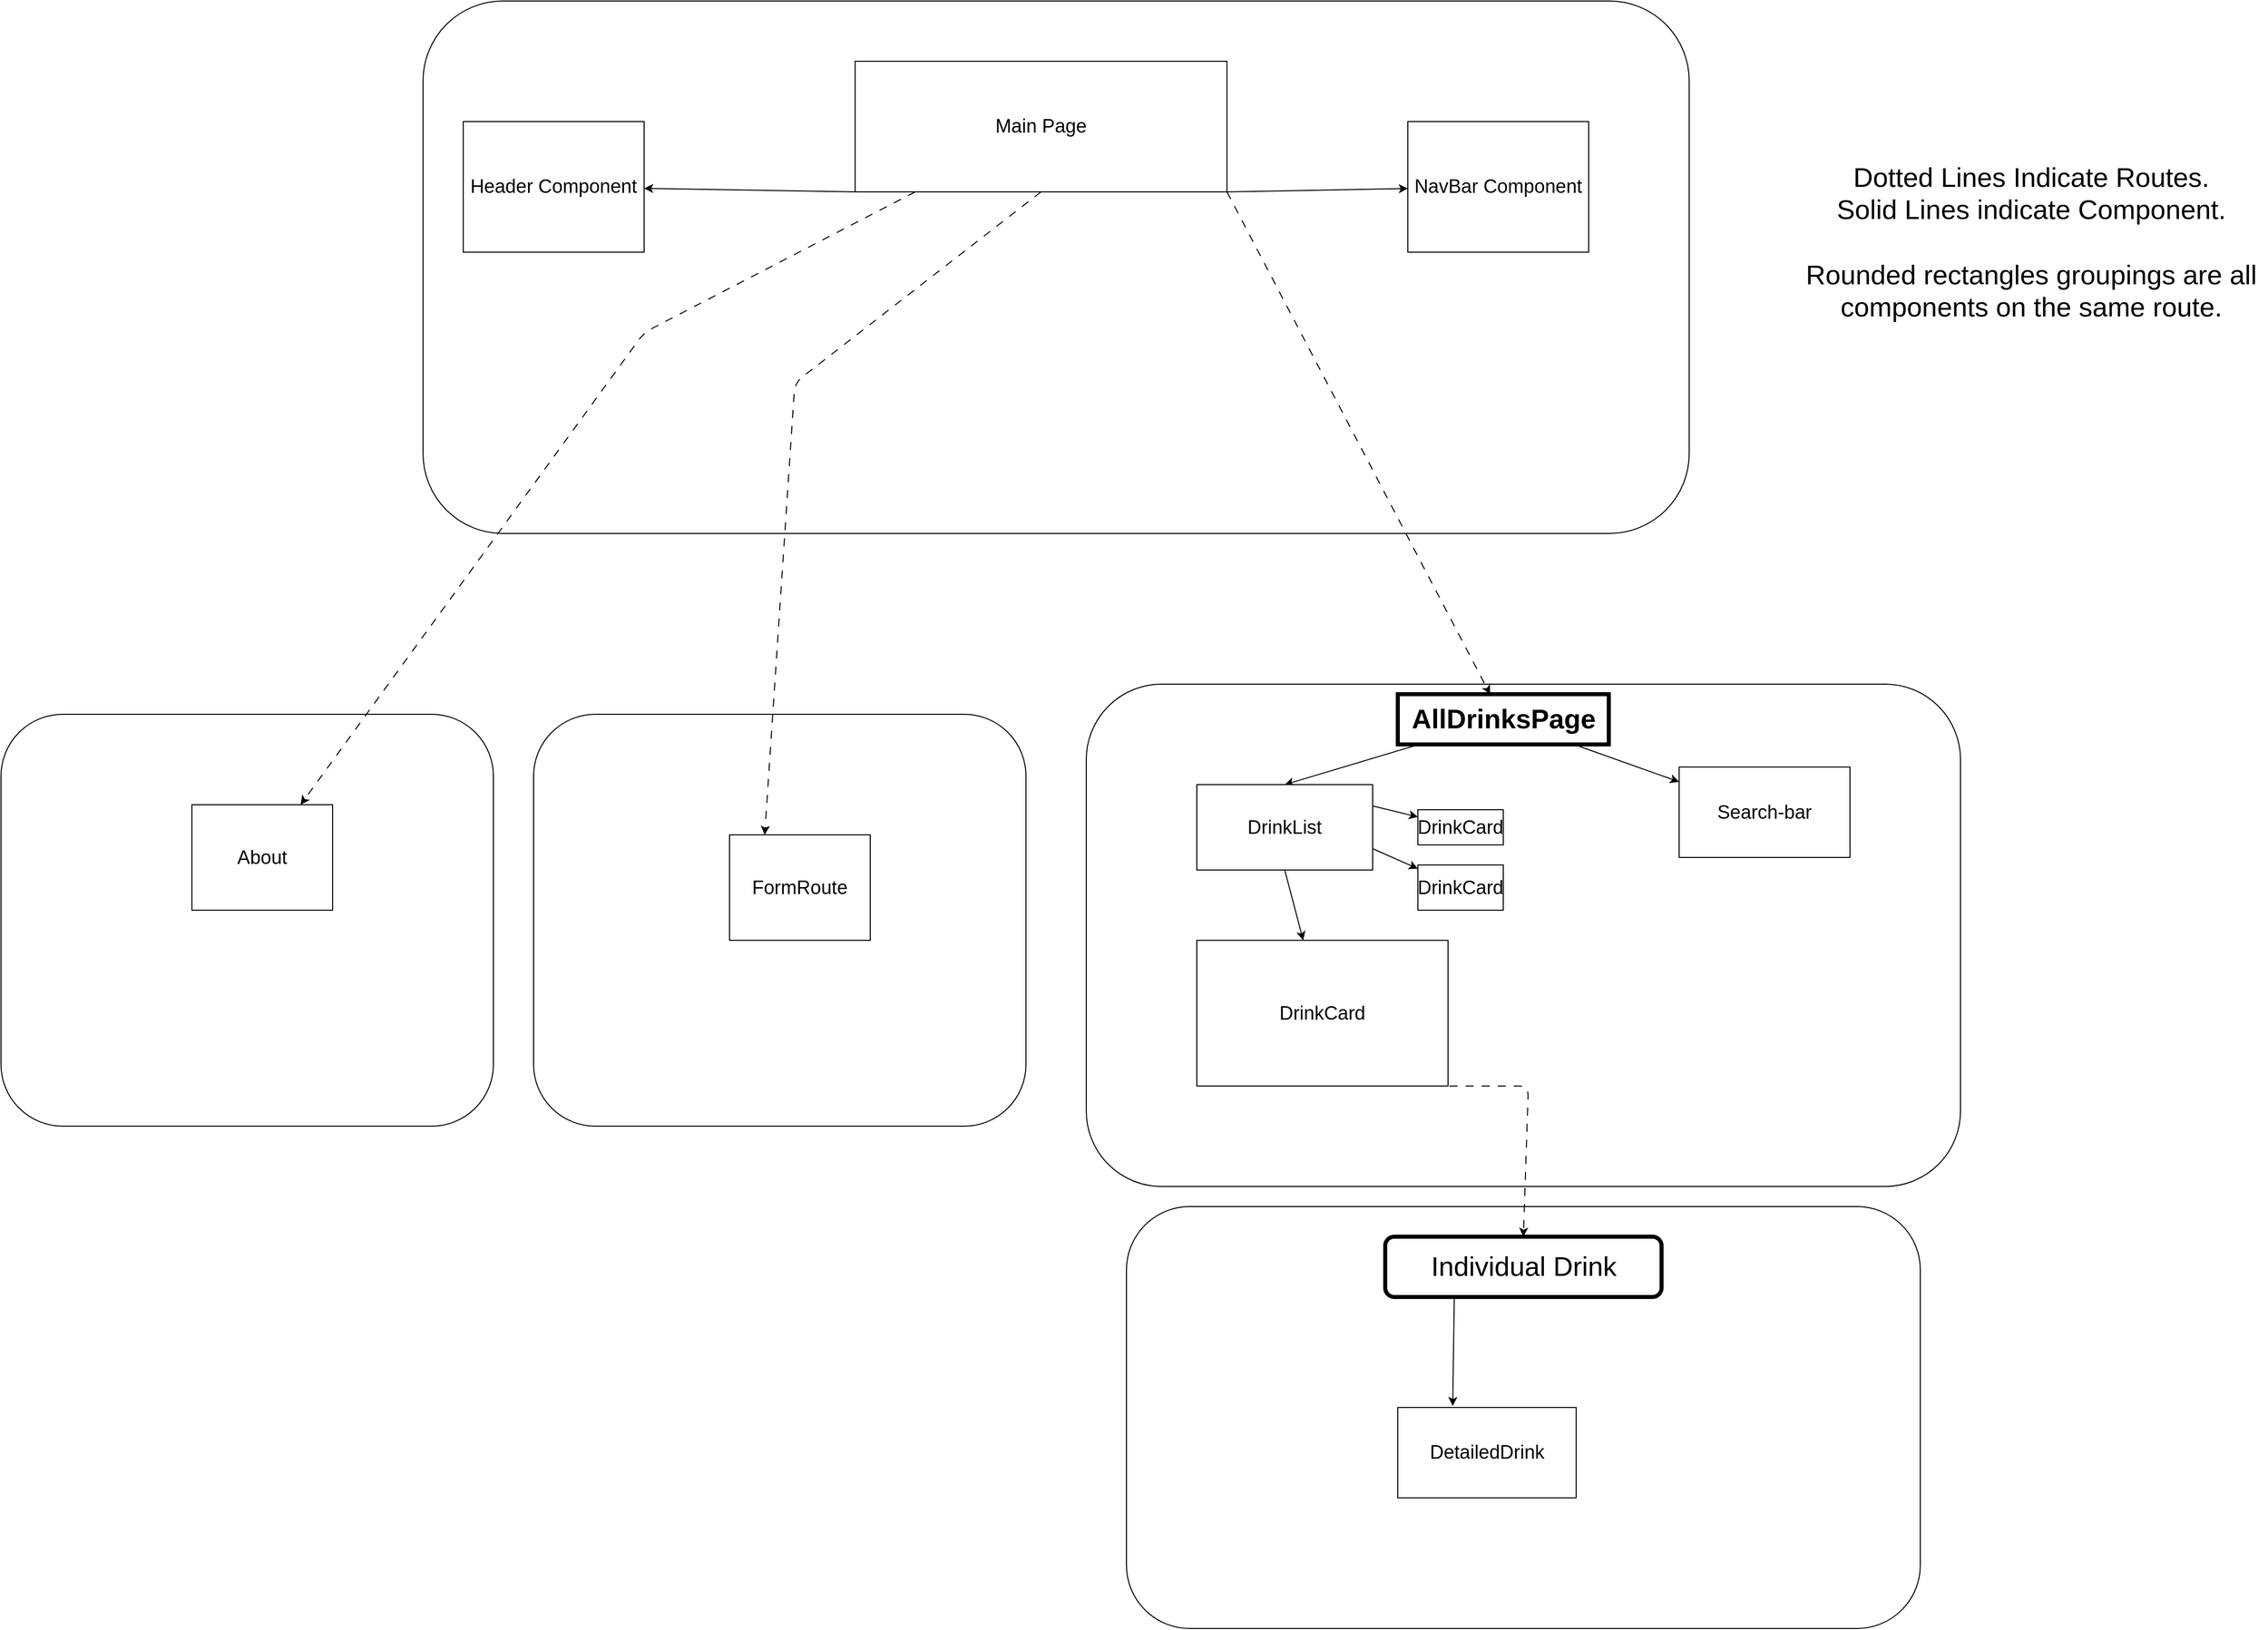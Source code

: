 <mxfile>
    <diagram id="QXUMwPU5-PL0OwosUBug" name="Page-1">
        <mxGraphModel dx="4083" dy="2035" grid="1" gridSize="10" guides="1" tooltips="1" connect="1" arrows="1" fold="1" page="0" pageScale="1" pageWidth="850" pageHeight="1100" math="0" shadow="0">
            <root>
                <mxCell id="0"/>
                <mxCell id="1" parent="0"/>
                <mxCell id="38" value="" style="rounded=1;whiteSpace=wrap;html=1;fontSize=19;" parent="1" vertex="1">
                    <mxGeometry x="480" y="670" width="870" height="500" as="geometry"/>
                </mxCell>
                <mxCell id="37" value="" style="rounded=1;whiteSpace=wrap;html=1;fontSize=19;" parent="1" vertex="1">
                    <mxGeometry x="-600" y="700" width="490" height="410" as="geometry"/>
                </mxCell>
                <mxCell id="36" value="" style="rounded=1;whiteSpace=wrap;html=1;fontSize=19;" parent="1" vertex="1">
                    <mxGeometry x="-180" y="-10" width="1260" height="530" as="geometry"/>
                </mxCell>
                <mxCell id="11" style="edgeStyle=none;html=1;exitX=0;exitY=1;exitDx=0;exitDy=0;fontSize=19;" parent="1" source="2" target="6" edge="1">
                    <mxGeometry relative="1" as="geometry"/>
                </mxCell>
                <mxCell id="41" style="edgeStyle=none;html=1;fontSize=27;entryX=0.5;entryY=0;entryDx=0;entryDy=0;" parent="1" source="40" target="42" edge="1">
                    <mxGeometry relative="1" as="geometry"/>
                </mxCell>
                <mxCell id="56" style="edgeStyle=none;html=1;exitX=1;exitY=1;exitDx=0;exitDy=0;fontSize=27;dashed=1;dashPattern=8 8;" parent="1" source="2" target="40" edge="1">
                    <mxGeometry relative="1" as="geometry"/>
                </mxCell>
                <mxCell id="71" style="edgeStyle=none;html=1;exitX=1;exitY=1;exitDx=0;exitDy=0;fontSize=27;" parent="1" source="2" target="70" edge="1">
                    <mxGeometry relative="1" as="geometry"/>
                </mxCell>
                <mxCell id="2" value="Main Page" style="whiteSpace=wrap;html=1;fontSize=19;" parent="1" vertex="1">
                    <mxGeometry x="250" y="50" width="370" height="130" as="geometry"/>
                </mxCell>
                <mxCell id="3" value="About" style="whiteSpace=wrap;html=1;fontSize=19;" parent="1" vertex="1">
                    <mxGeometry x="-410" y="790" width="140" height="105" as="geometry"/>
                </mxCell>
                <mxCell id="6" value="Header Component" style="whiteSpace=wrap;html=1;fontSize=19;" parent="1" vertex="1">
                    <mxGeometry x="-140" y="110" width="180" height="130" as="geometry"/>
                </mxCell>
                <mxCell id="15" style="edgeStyle=none;html=1;fontSize=19;dashed=1;dashPattern=8 8;" parent="1" source="2" target="3" edge="1">
                    <mxGeometry relative="1" as="geometry">
                        <Array as="points">
                            <mxPoint x="40" y="320"/>
                        </Array>
                    </mxGeometry>
                </mxCell>
                <mxCell id="17" value="DrinkCard" style="whiteSpace=wrap;html=1;fontSize=19;" parent="1" vertex="1">
                    <mxGeometry x="590" y="925" width="250" height="145" as="geometry"/>
                </mxCell>
                <mxCell id="40" value="AllDrinksPage" style="text;html=1;align=center;verticalAlign=middle;resizable=0;points=[];autosize=1;strokeColor=default;fillColor=none;fontSize=27;fontStyle=1;strokeWidth=4;" parent="1" vertex="1">
                    <mxGeometry x="790" y="680" width="210" height="50" as="geometry"/>
                </mxCell>
                <mxCell id="44" style="edgeStyle=none;html=1;exitX=0.5;exitY=1;exitDx=0;exitDy=0;fontSize=27;" parent="1" source="42" target="17" edge="1">
                    <mxGeometry relative="1" as="geometry"/>
                </mxCell>
                <mxCell id="67" style="edgeStyle=none;html=1;exitX=1;exitY=0.25;exitDx=0;exitDy=0;fontSize=27;" parent="1" source="42" target="65" edge="1">
                    <mxGeometry relative="1" as="geometry"/>
                </mxCell>
                <mxCell id="73" style="edgeStyle=none;html=1;exitX=1;exitY=0.75;exitDx=0;exitDy=0;" edge="1" parent="1" source="42" target="64">
                    <mxGeometry relative="1" as="geometry"/>
                </mxCell>
                <mxCell id="42" value="DrinkList" style="whiteSpace=wrap;html=1;fontSize=19;" parent="1" vertex="1">
                    <mxGeometry x="590" y="770" width="175" height="85" as="geometry"/>
                </mxCell>
                <mxCell id="48" value="Dotted Lines Indicate Routes.&lt;br&gt;Solid Lines indicate Component.&lt;br&gt;&lt;br&gt;Rounded rectangles groupings are all&lt;br&gt;components on the same route." style="text;html=1;align=center;verticalAlign=middle;resizable=0;points=[];autosize=1;strokeColor=none;fillColor=none;fontSize=27;" parent="1" vertex="1">
                    <mxGeometry x="1185" y="140" width="470" height="180" as="geometry"/>
                </mxCell>
                <mxCell id="50" value="" style="rounded=1;whiteSpace=wrap;html=1;fontSize=19;" parent="1" vertex="1">
                    <mxGeometry x="-70" y="700" width="490" height="410" as="geometry"/>
                </mxCell>
                <mxCell id="8" value="FormRoute" style="whiteSpace=wrap;html=1;fontSize=19;" parent="1" vertex="1">
                    <mxGeometry x="125" y="820" width="140" height="105" as="geometry"/>
                </mxCell>
                <mxCell id="57" style="edgeStyle=none;html=1;exitX=0.5;exitY=1;exitDx=0;exitDy=0;entryX=0.25;entryY=0;entryDx=0;entryDy=0;dashed=1;dashPattern=8 8;fontSize=27;" parent="1" source="2" target="8" edge="1">
                    <mxGeometry relative="1" as="geometry">
                        <Array as="points">
                            <mxPoint x="190" y="370"/>
                        </Array>
                    </mxGeometry>
                </mxCell>
                <mxCell id="58" value="" style="rounded=1;whiteSpace=wrap;html=1;fontSize=19;" parent="1" vertex="1">
                    <mxGeometry x="520" y="1190" width="790" height="420" as="geometry"/>
                </mxCell>
                <mxCell id="68" style="edgeStyle=none;html=1;exitX=0.25;exitY=1;exitDx=0;exitDy=0;fontSize=27;entryX=0.308;entryY=-0.016;entryDx=0;entryDy=0;entryPerimeter=0;" parent="1" source="59" target="63" edge="1">
                    <mxGeometry relative="1" as="geometry"/>
                </mxCell>
                <mxCell id="59" value="Individual Drink" style="rounded=1;whiteSpace=wrap;html=1;strokeColor=default;strokeWidth=4;fontSize=27;" parent="1" vertex="1">
                    <mxGeometry x="777.5" y="1220" width="275" height="60" as="geometry"/>
                </mxCell>
                <mxCell id="60" style="edgeStyle=none;html=1;exitX=0.75;exitY=1;exitDx=0;exitDy=0;dashed=1;dashPattern=8 8;fontSize=27;entryX=0.5;entryY=0;entryDx=0;entryDy=0;" parent="1" source="17" target="59" edge="1">
                    <mxGeometry relative="1" as="geometry">
                        <Array as="points">
                            <mxPoint x="920" y="1070"/>
                        </Array>
                    </mxGeometry>
                </mxCell>
                <mxCell id="63" value="DetailedDrink" style="whiteSpace=wrap;html=1;fontSize=19;" parent="1" vertex="1">
                    <mxGeometry x="790" y="1390" width="177.5" height="90" as="geometry"/>
                </mxCell>
                <mxCell id="64" value="DrinkCard" style="whiteSpace=wrap;html=1;fontSize=19;" parent="1" vertex="1">
                    <mxGeometry x="810" y="850" width="85" height="45" as="geometry"/>
                </mxCell>
                <mxCell id="65" value="DrinkCard" style="whiteSpace=wrap;html=1;fontSize=19;" parent="1" vertex="1">
                    <mxGeometry x="810" y="795" width="85" height="35" as="geometry"/>
                </mxCell>
                <mxCell id="70" value="NavBar Component" style="whiteSpace=wrap;html=1;fontSize=19;" parent="1" vertex="1">
                    <mxGeometry x="800" y="110" width="180" height="130" as="geometry"/>
                </mxCell>
                <mxCell id="72" value="Search-bar" style="whiteSpace=wrap;html=1;fontSize=19;" vertex="1" parent="1">
                    <mxGeometry x="1070" y="752.5" width="170" height="90" as="geometry"/>
                </mxCell>
                <mxCell id="78" value="" style="endArrow=classic;html=1;" edge="1" parent="1" source="40" target="72">
                    <mxGeometry width="50" height="50" relative="1" as="geometry">
                        <mxPoint x="1080" y="740" as="sourcePoint"/>
                        <mxPoint x="1130" y="690" as="targetPoint"/>
                    </mxGeometry>
                </mxCell>
            </root>
        </mxGraphModel>
    </diagram>
</mxfile>